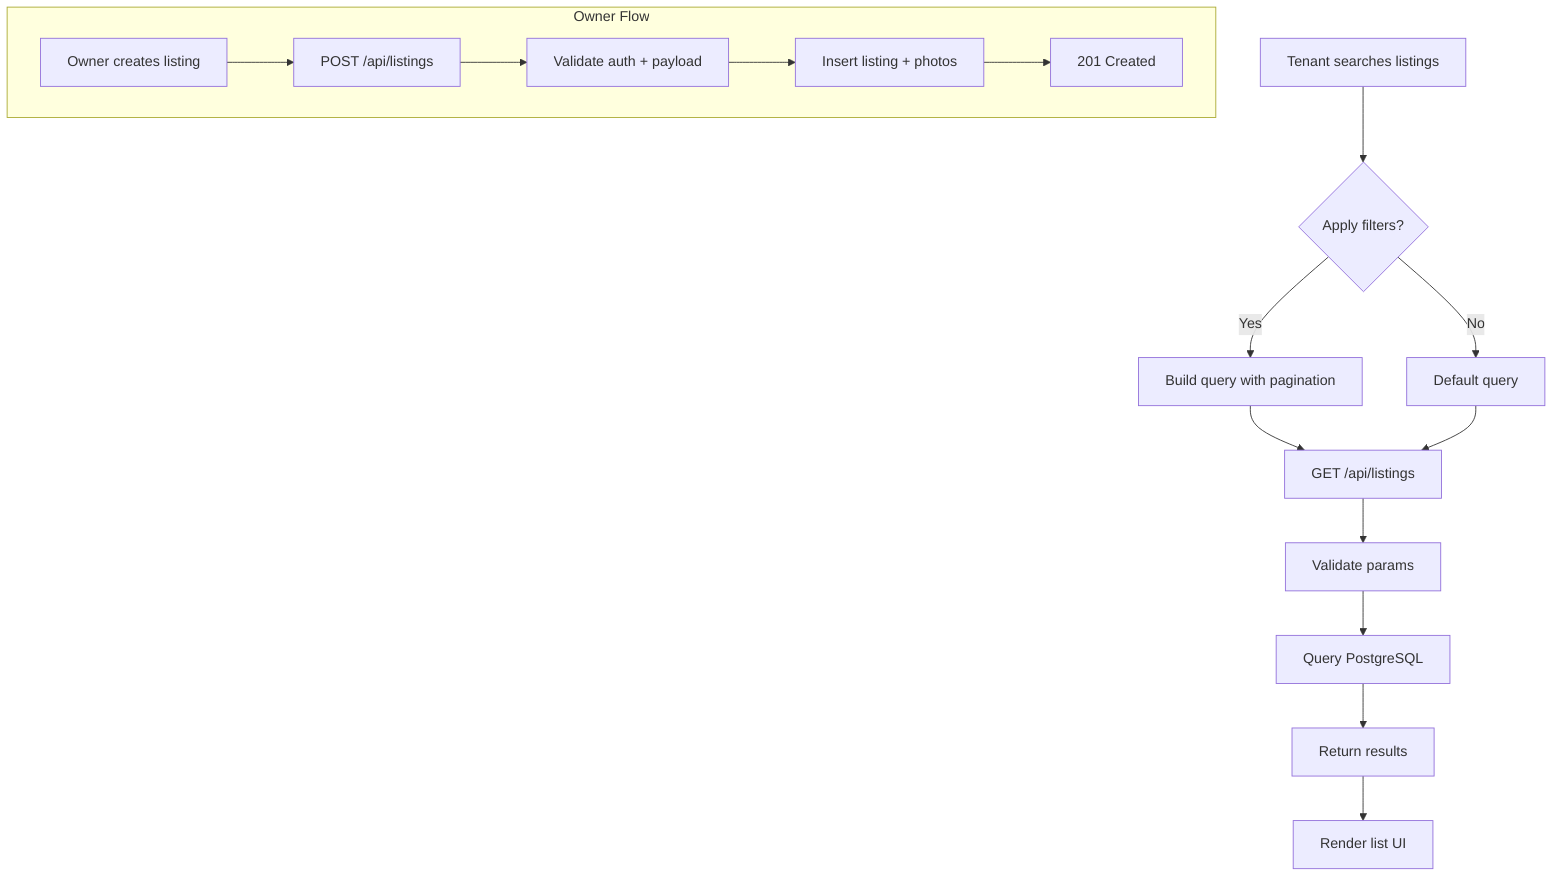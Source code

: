 flowchart TD
  A[Tenant searches listings] --> B{Apply filters?}
  B -- Yes --> C[Build query with pagination]
  B -- No --> D[Default query]
  C --> E[GET /api/listings]
  D --> E
  E --> F[Validate params]
  F --> G[Query PostgreSQL]
  G --> H[Return results]
  H --> I[Render list UI]

  subgraph Owner Flow
    O1[Owner creates listing]
    O1 --> O2[POST /api/listings]
    O2 --> O3[Validate auth + payload]
    O3 --> O4[Insert listing + photos]
    O4 --> O5[201 Created]
  end
